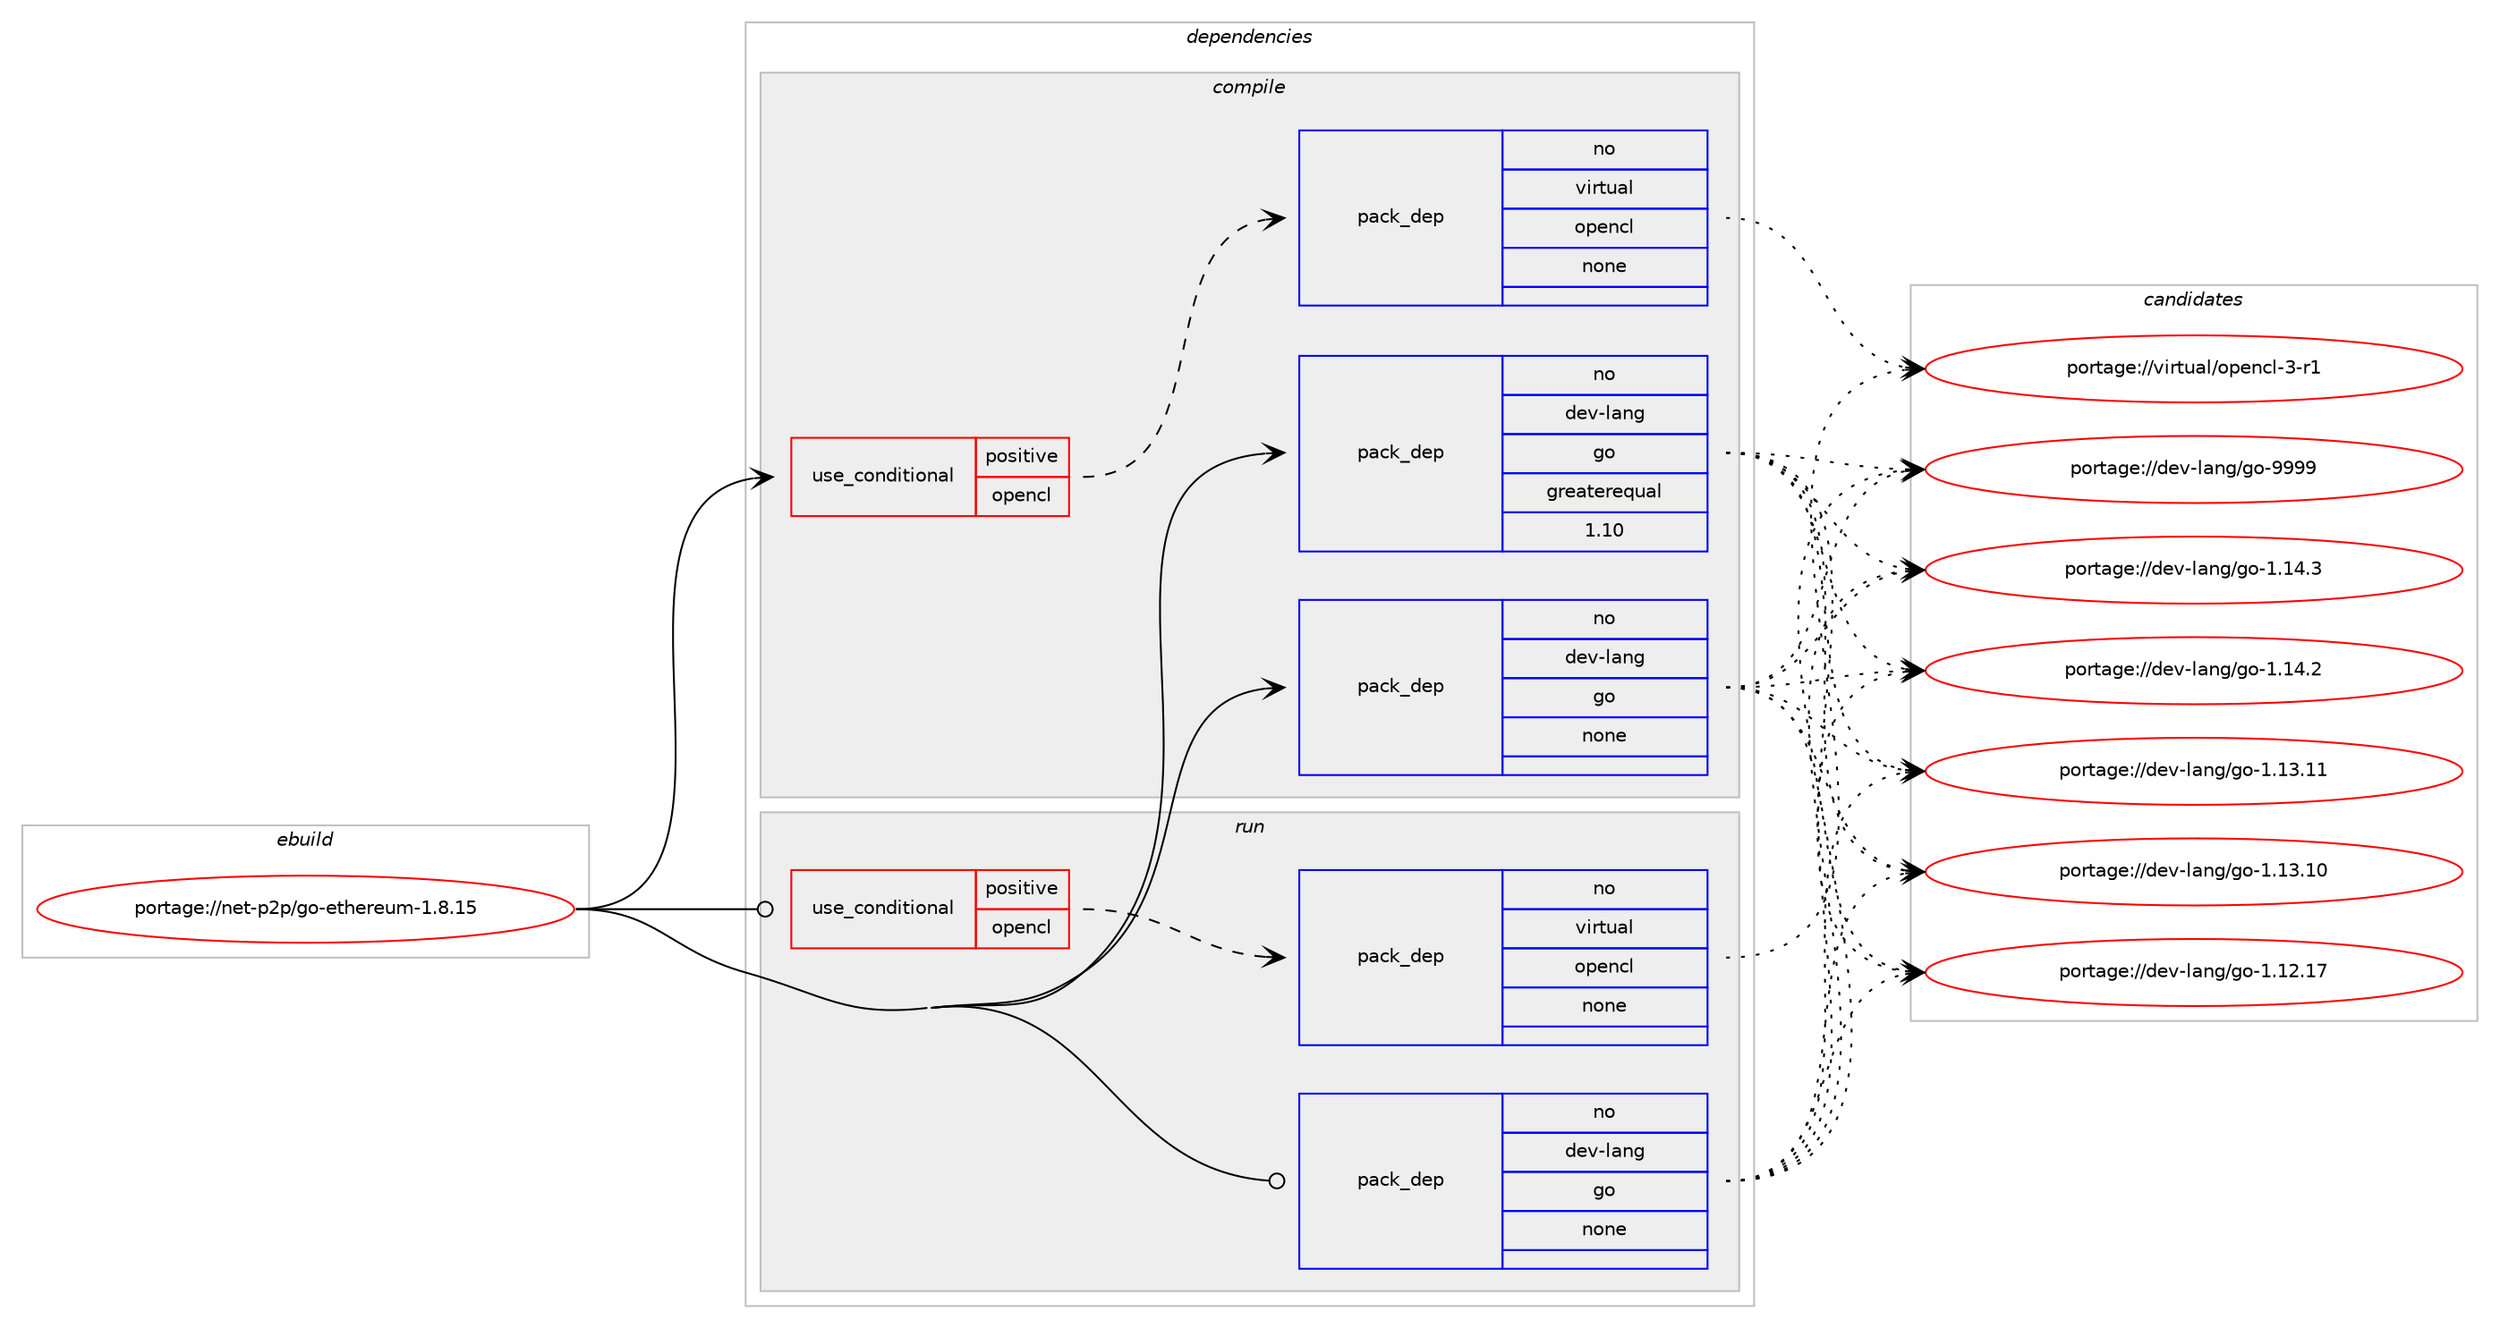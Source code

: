 digraph prolog {

# *************
# Graph options
# *************

newrank=true;
concentrate=true;
compound=true;
graph [rankdir=LR,fontname=Helvetica,fontsize=10,ranksep=1.5];#, ranksep=2.5, nodesep=0.2];
edge  [arrowhead=vee];
node  [fontname=Helvetica,fontsize=10];

# **********
# The ebuild
# **********

subgraph cluster_leftcol {
color=gray;
rank=same;
label=<<i>ebuild</i>>;
id [label="portage://net-p2p/go-ethereum-1.8.15", color=red, width=4, href="../net-p2p/go-ethereum-1.8.15.svg"];
}

# ****************
# The dependencies
# ****************

subgraph cluster_midcol {
color=gray;
label=<<i>dependencies</i>>;
subgraph cluster_compile {
fillcolor="#eeeeee";
style=filled;
label=<<i>compile</i>>;
subgraph cond2035 {
dependency10432 [label=<<TABLE BORDER="0" CELLBORDER="1" CELLSPACING="0" CELLPADDING="4"><TR><TD ROWSPAN="3" CELLPADDING="10">use_conditional</TD></TR><TR><TD>positive</TD></TR><TR><TD>opencl</TD></TR></TABLE>>, shape=none, color=red];
subgraph pack8279 {
dependency10433 [label=<<TABLE BORDER="0" CELLBORDER="1" CELLSPACING="0" CELLPADDING="4" WIDTH="220"><TR><TD ROWSPAN="6" CELLPADDING="30">pack_dep</TD></TR><TR><TD WIDTH="110">no</TD></TR><TR><TD>virtual</TD></TR><TR><TD>opencl</TD></TR><TR><TD>none</TD></TR><TR><TD></TD></TR></TABLE>>, shape=none, color=blue];
}
dependency10432:e -> dependency10433:w [weight=20,style="dashed",arrowhead="vee"];
}
id:e -> dependency10432:w [weight=20,style="solid",arrowhead="vee"];
subgraph pack8280 {
dependency10434 [label=<<TABLE BORDER="0" CELLBORDER="1" CELLSPACING="0" CELLPADDING="4" WIDTH="220"><TR><TD ROWSPAN="6" CELLPADDING="30">pack_dep</TD></TR><TR><TD WIDTH="110">no</TD></TR><TR><TD>dev-lang</TD></TR><TR><TD>go</TD></TR><TR><TD>greaterequal</TD></TR><TR><TD>1.10</TD></TR></TABLE>>, shape=none, color=blue];
}
id:e -> dependency10434:w [weight=20,style="solid",arrowhead="vee"];
subgraph pack8281 {
dependency10435 [label=<<TABLE BORDER="0" CELLBORDER="1" CELLSPACING="0" CELLPADDING="4" WIDTH="220"><TR><TD ROWSPAN="6" CELLPADDING="30">pack_dep</TD></TR><TR><TD WIDTH="110">no</TD></TR><TR><TD>dev-lang</TD></TR><TR><TD>go</TD></TR><TR><TD>none</TD></TR><TR><TD></TD></TR></TABLE>>, shape=none, color=blue];
}
id:e -> dependency10435:w [weight=20,style="solid",arrowhead="vee"];
}
subgraph cluster_compileandrun {
fillcolor="#eeeeee";
style=filled;
label=<<i>compile and run</i>>;
}
subgraph cluster_run {
fillcolor="#eeeeee";
style=filled;
label=<<i>run</i>>;
subgraph cond2036 {
dependency10436 [label=<<TABLE BORDER="0" CELLBORDER="1" CELLSPACING="0" CELLPADDING="4"><TR><TD ROWSPAN="3" CELLPADDING="10">use_conditional</TD></TR><TR><TD>positive</TD></TR><TR><TD>opencl</TD></TR></TABLE>>, shape=none, color=red];
subgraph pack8282 {
dependency10437 [label=<<TABLE BORDER="0" CELLBORDER="1" CELLSPACING="0" CELLPADDING="4" WIDTH="220"><TR><TD ROWSPAN="6" CELLPADDING="30">pack_dep</TD></TR><TR><TD WIDTH="110">no</TD></TR><TR><TD>virtual</TD></TR><TR><TD>opencl</TD></TR><TR><TD>none</TD></TR><TR><TD></TD></TR></TABLE>>, shape=none, color=blue];
}
dependency10436:e -> dependency10437:w [weight=20,style="dashed",arrowhead="vee"];
}
id:e -> dependency10436:w [weight=20,style="solid",arrowhead="odot"];
subgraph pack8283 {
dependency10438 [label=<<TABLE BORDER="0" CELLBORDER="1" CELLSPACING="0" CELLPADDING="4" WIDTH="220"><TR><TD ROWSPAN="6" CELLPADDING="30">pack_dep</TD></TR><TR><TD WIDTH="110">no</TD></TR><TR><TD>dev-lang</TD></TR><TR><TD>go</TD></TR><TR><TD>none</TD></TR><TR><TD></TD></TR></TABLE>>, shape=none, color=blue];
}
id:e -> dependency10438:w [weight=20,style="solid",arrowhead="odot"];
}
}

# **************
# The candidates
# **************

subgraph cluster_choices {
rank=same;
color=gray;
label=<<i>candidates</i>>;

subgraph choice8279 {
color=black;
nodesep=1;
choice11810511411611797108471111121011109910845514511449 [label="portage://virtual/opencl-3-r1", color=red, width=4,href="../virtual/opencl-3-r1.svg"];
dependency10433:e -> choice11810511411611797108471111121011109910845514511449:w [style=dotted,weight="100"];
}
subgraph choice8280 {
color=black;
nodesep=1;
choice1001011184510897110103471031114557575757 [label="portage://dev-lang/go-9999", color=red, width=4,href="../dev-lang/go-9999.svg"];
choice10010111845108971101034710311145494649524651 [label="portage://dev-lang/go-1.14.3", color=red, width=4,href="../dev-lang/go-1.14.3.svg"];
choice10010111845108971101034710311145494649524650 [label="portage://dev-lang/go-1.14.2", color=red, width=4,href="../dev-lang/go-1.14.2.svg"];
choice1001011184510897110103471031114549464951464949 [label="portage://dev-lang/go-1.13.11", color=red, width=4,href="../dev-lang/go-1.13.11.svg"];
choice1001011184510897110103471031114549464951464948 [label="portage://dev-lang/go-1.13.10", color=red, width=4,href="../dev-lang/go-1.13.10.svg"];
choice1001011184510897110103471031114549464950464955 [label="portage://dev-lang/go-1.12.17", color=red, width=4,href="../dev-lang/go-1.12.17.svg"];
dependency10434:e -> choice1001011184510897110103471031114557575757:w [style=dotted,weight="100"];
dependency10434:e -> choice10010111845108971101034710311145494649524651:w [style=dotted,weight="100"];
dependency10434:e -> choice10010111845108971101034710311145494649524650:w [style=dotted,weight="100"];
dependency10434:e -> choice1001011184510897110103471031114549464951464949:w [style=dotted,weight="100"];
dependency10434:e -> choice1001011184510897110103471031114549464951464948:w [style=dotted,weight="100"];
dependency10434:e -> choice1001011184510897110103471031114549464950464955:w [style=dotted,weight="100"];
}
subgraph choice8281 {
color=black;
nodesep=1;
choice1001011184510897110103471031114557575757 [label="portage://dev-lang/go-9999", color=red, width=4,href="../dev-lang/go-9999.svg"];
choice10010111845108971101034710311145494649524651 [label="portage://dev-lang/go-1.14.3", color=red, width=4,href="../dev-lang/go-1.14.3.svg"];
choice10010111845108971101034710311145494649524650 [label="portage://dev-lang/go-1.14.2", color=red, width=4,href="../dev-lang/go-1.14.2.svg"];
choice1001011184510897110103471031114549464951464949 [label="portage://dev-lang/go-1.13.11", color=red, width=4,href="../dev-lang/go-1.13.11.svg"];
choice1001011184510897110103471031114549464951464948 [label="portage://dev-lang/go-1.13.10", color=red, width=4,href="../dev-lang/go-1.13.10.svg"];
choice1001011184510897110103471031114549464950464955 [label="portage://dev-lang/go-1.12.17", color=red, width=4,href="../dev-lang/go-1.12.17.svg"];
dependency10435:e -> choice1001011184510897110103471031114557575757:w [style=dotted,weight="100"];
dependency10435:e -> choice10010111845108971101034710311145494649524651:w [style=dotted,weight="100"];
dependency10435:e -> choice10010111845108971101034710311145494649524650:w [style=dotted,weight="100"];
dependency10435:e -> choice1001011184510897110103471031114549464951464949:w [style=dotted,weight="100"];
dependency10435:e -> choice1001011184510897110103471031114549464951464948:w [style=dotted,weight="100"];
dependency10435:e -> choice1001011184510897110103471031114549464950464955:w [style=dotted,weight="100"];
}
subgraph choice8282 {
color=black;
nodesep=1;
choice11810511411611797108471111121011109910845514511449 [label="portage://virtual/opencl-3-r1", color=red, width=4,href="../virtual/opencl-3-r1.svg"];
dependency10437:e -> choice11810511411611797108471111121011109910845514511449:w [style=dotted,weight="100"];
}
subgraph choice8283 {
color=black;
nodesep=1;
choice1001011184510897110103471031114557575757 [label="portage://dev-lang/go-9999", color=red, width=4,href="../dev-lang/go-9999.svg"];
choice10010111845108971101034710311145494649524651 [label="portage://dev-lang/go-1.14.3", color=red, width=4,href="../dev-lang/go-1.14.3.svg"];
choice10010111845108971101034710311145494649524650 [label="portage://dev-lang/go-1.14.2", color=red, width=4,href="../dev-lang/go-1.14.2.svg"];
choice1001011184510897110103471031114549464951464949 [label="portage://dev-lang/go-1.13.11", color=red, width=4,href="../dev-lang/go-1.13.11.svg"];
choice1001011184510897110103471031114549464951464948 [label="portage://dev-lang/go-1.13.10", color=red, width=4,href="../dev-lang/go-1.13.10.svg"];
choice1001011184510897110103471031114549464950464955 [label="portage://dev-lang/go-1.12.17", color=red, width=4,href="../dev-lang/go-1.12.17.svg"];
dependency10438:e -> choice1001011184510897110103471031114557575757:w [style=dotted,weight="100"];
dependency10438:e -> choice10010111845108971101034710311145494649524651:w [style=dotted,weight="100"];
dependency10438:e -> choice10010111845108971101034710311145494649524650:w [style=dotted,weight="100"];
dependency10438:e -> choice1001011184510897110103471031114549464951464949:w [style=dotted,weight="100"];
dependency10438:e -> choice1001011184510897110103471031114549464951464948:w [style=dotted,weight="100"];
dependency10438:e -> choice1001011184510897110103471031114549464950464955:w [style=dotted,weight="100"];
}
}

}
